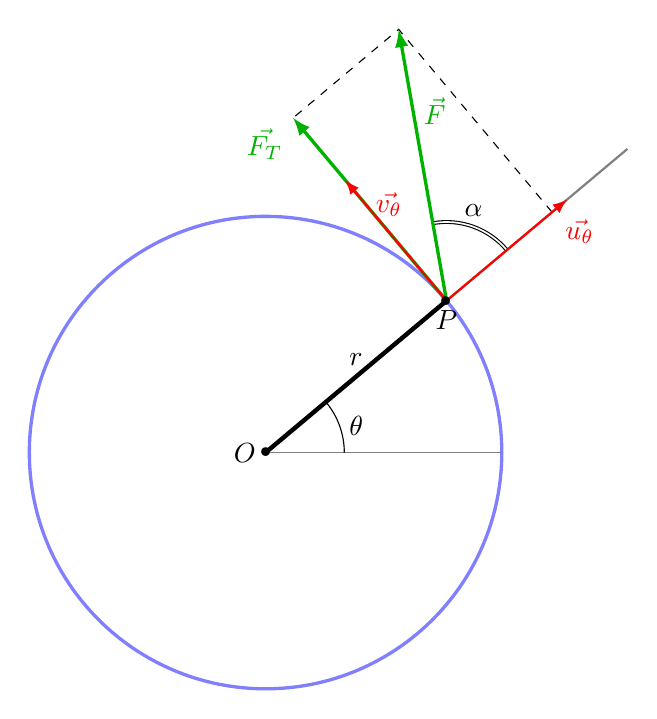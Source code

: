 ﻿\begin{tikzpicture}[scale=1]
\tikzset{
line/.style = {
 very thick
},
vector/.style = {
very thick,-latex
},
dot/.style = {
insert path={
  node[scale=3]{.}
}
}
}
% la courbe
\path
  (0,0) coordinate (O)
  (40:3) coordinate (P)
  (0:3) coordinate (A)
  ($(P) + ( 100 : 3.5)$) coordinate (F)
  ($(P) + ( 130 : {3.5*cos(30))} )$) coordinate (FT)
  ($(P) + ( 40 : {3.5*sin(30))} )$) coordinate (FR)
;


\draw[line,blue!50] (O) circle (3);
\draw[gray] (O) -- (A);
\draw[ultra thick] (O) -- (P) node[midway,above] {$r$};

\draw[dashed] (FR) -- (F) -- (FT);
\draw[thick,gray] (P) -- ++ (40:3);
%\draw[thick,gray] (P) -- ++ (0:2);
\draw[double] ($(P)+(40:1)$) arc (40:100:1) node[pos=0.5,above]{$\alpha$};

\draw[-latex, very thick,green!70!black] (P) -- (F) node[pos=0.7,right]{$\vec{F}$};
\draw[-latex, very thick,green!70!black] (P) -- (FT) node[below left]{$\vec{F_T}$};

\draw[] (0:1) arc (0:40:1) node[midway,right]{$\theta$};

\draw[-latex, thick,red] (P) -- ++ (40:2) node[pos=0.9,below right]{$\vec{u_\theta}$};
\draw[-latex, thick,red] (P) -- ++ (130:2) node[pos=0.8,right]{$\vec{v_\theta}$};




\path
  (O) [dot] node[left]{$O$}
  (P) [dot] node[below]{$P$}
;

\end{tikzpicture}